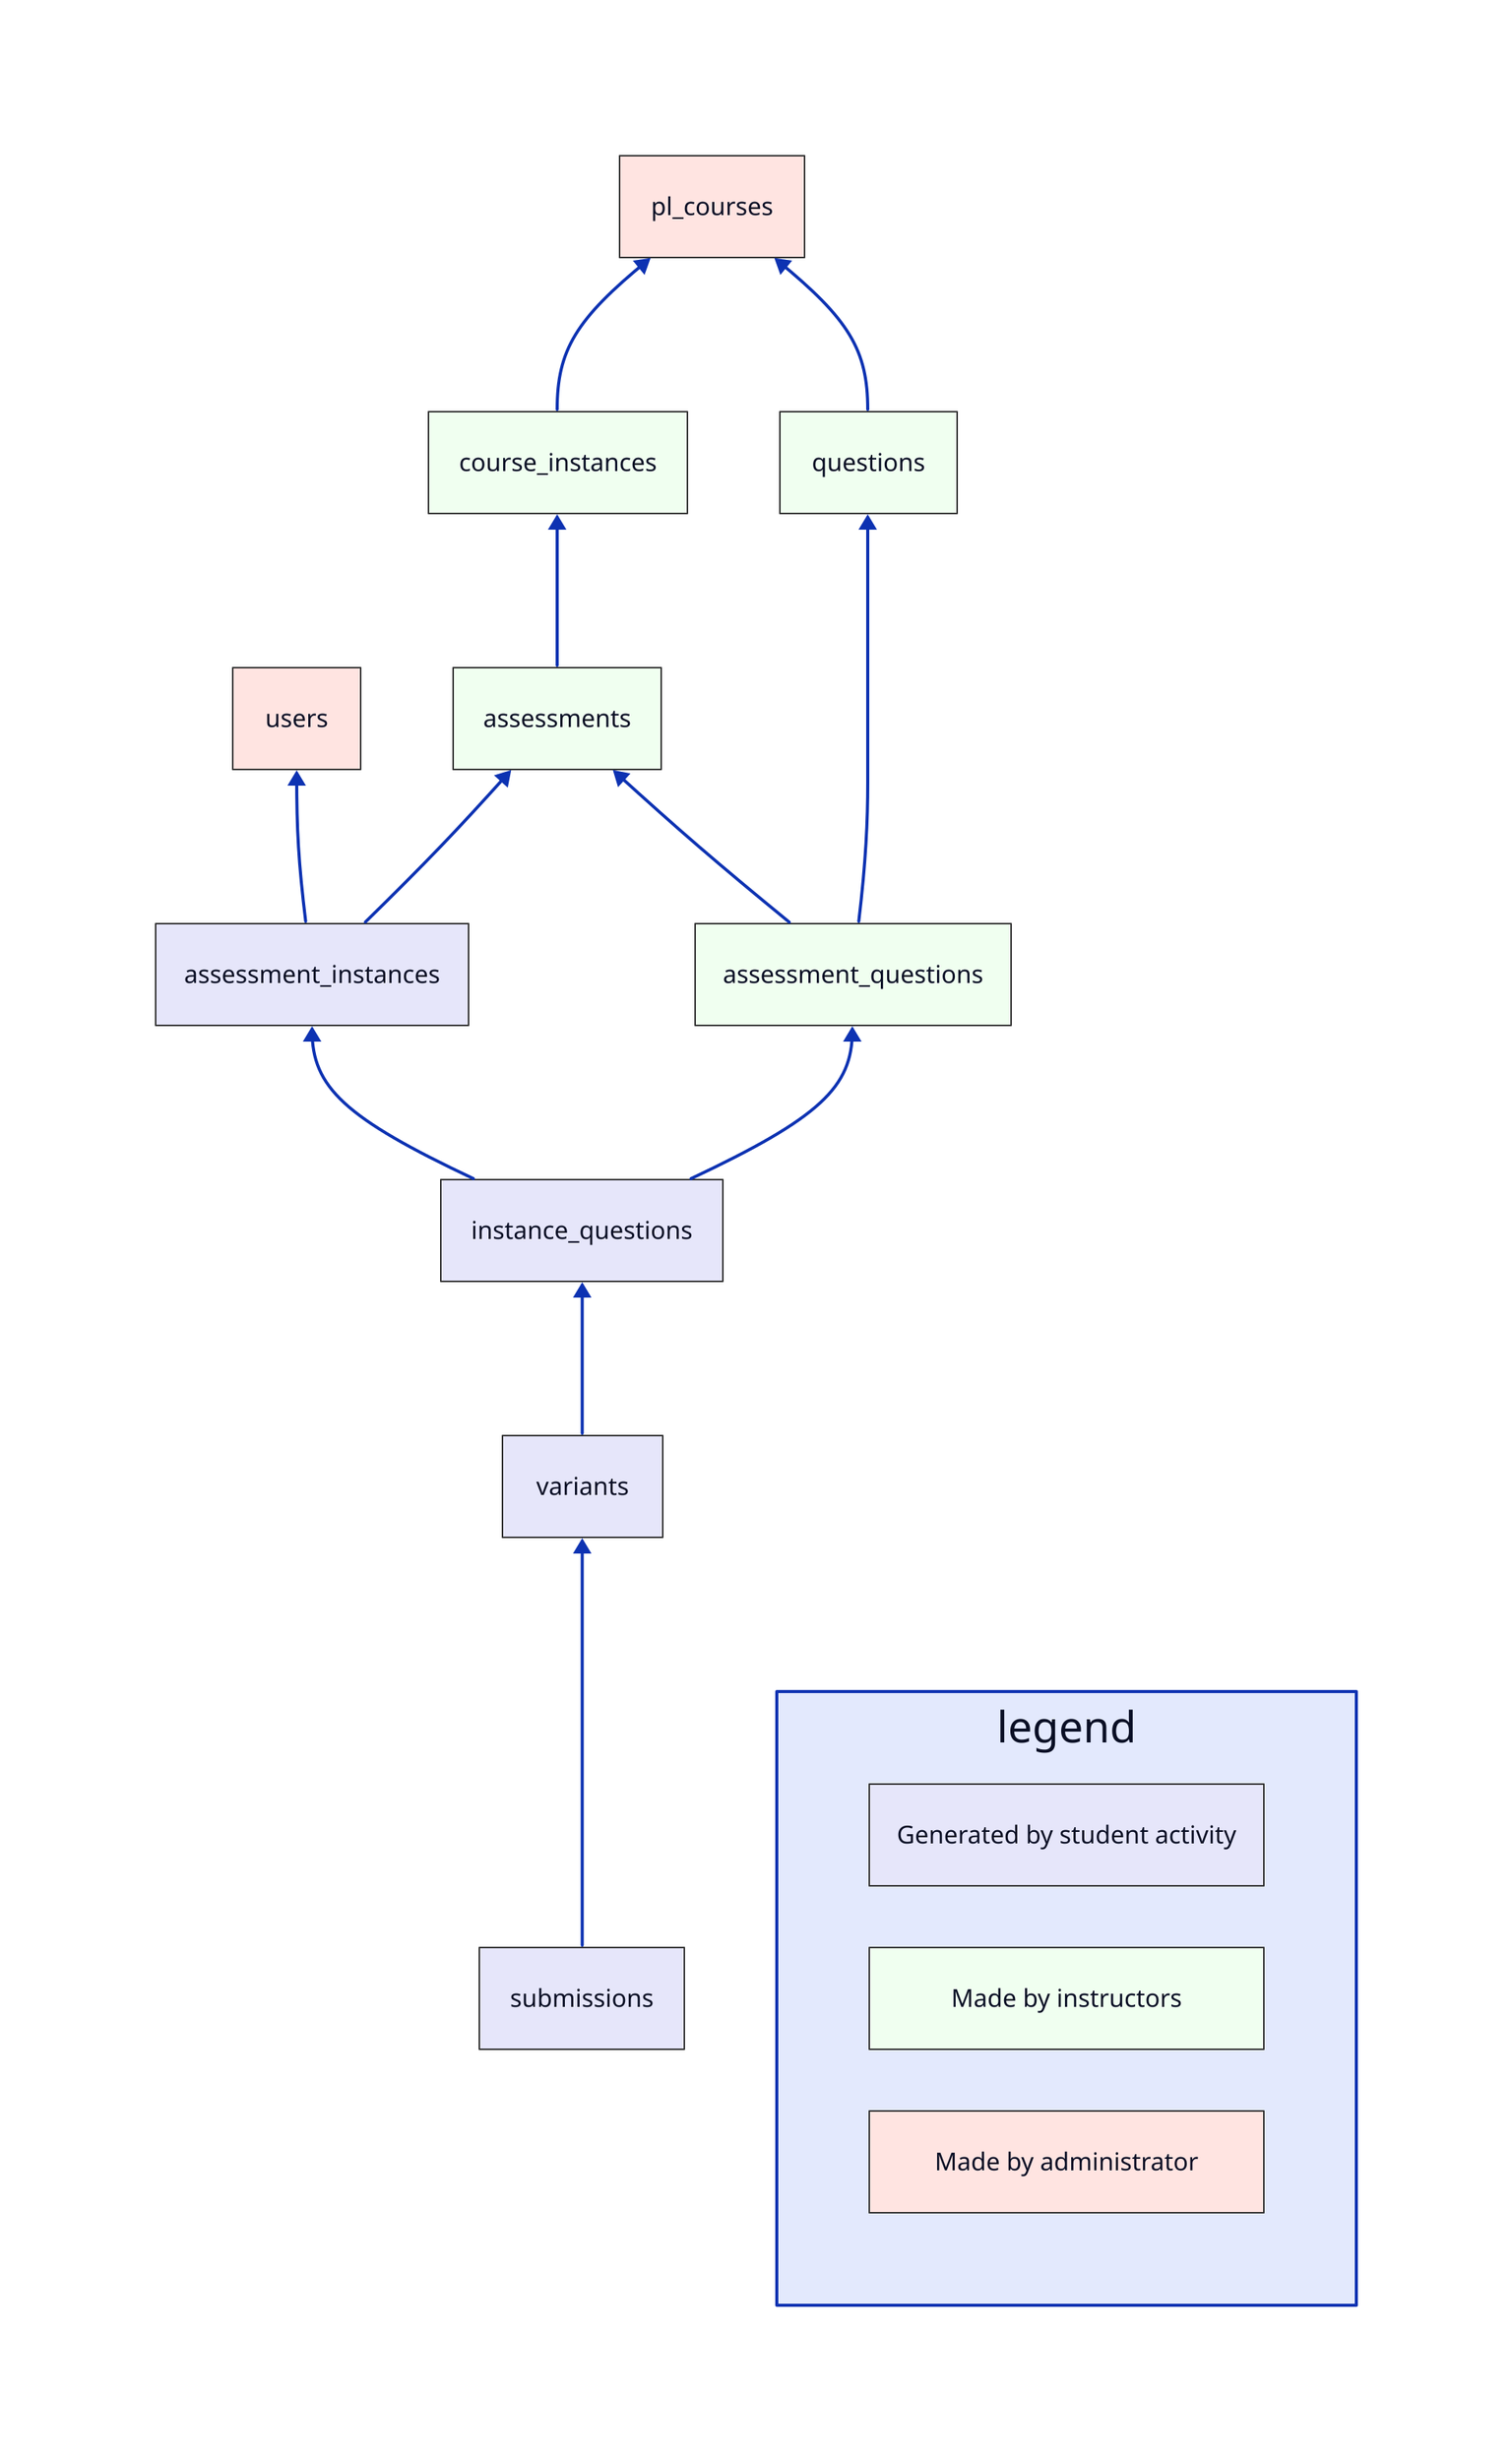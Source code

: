 direction: up

# Style definitions
classes: {
  admin: {
    style: {
      fill: "#FFE4E1"
      stroke: "#333333"
      stroke-width: 1
    }
  }
  instructor: {
    style: {
      fill: "#F0FFF0"
      stroke: "#333333"
      stroke-width: 1
    }
  }
  student: {
    style: {
      fill: "#E6E6FA"
      stroke: "#333333"
      stroke-width: 1
    }
  }
}

# Node definitions with classes
users: {class: admin}
pl_courses: {class: admin}
course_instances: {class: instructor}
questions: {class: instructor}
assessments: {class: instructor}
assessment_questions: {class: instructor}
assessment_instances: {class: student}
instance_questions: {class: student}
variants: {class: student}
submissions: {class: student}

# Connections
course_instances -> pl_courses
questions -> pl_courses
assessment_instances -> users
assessment_instances -> assessments
assessments -> course_instances
assessment_questions -> assessments
assessment_questions -> questions
instance_questions -> assessment_questions
instance_questions -> assessment_instances
variants -> instance_questions
submissions -> variants

# Legend
legend: {
  grid-columns: 1
  student_legend: "Generated by student activity" {class: student}
  instructor_legend: "Made by instructors" {class: instructor}
  admin_legend: "Made by administrator" {class: admin}
}
